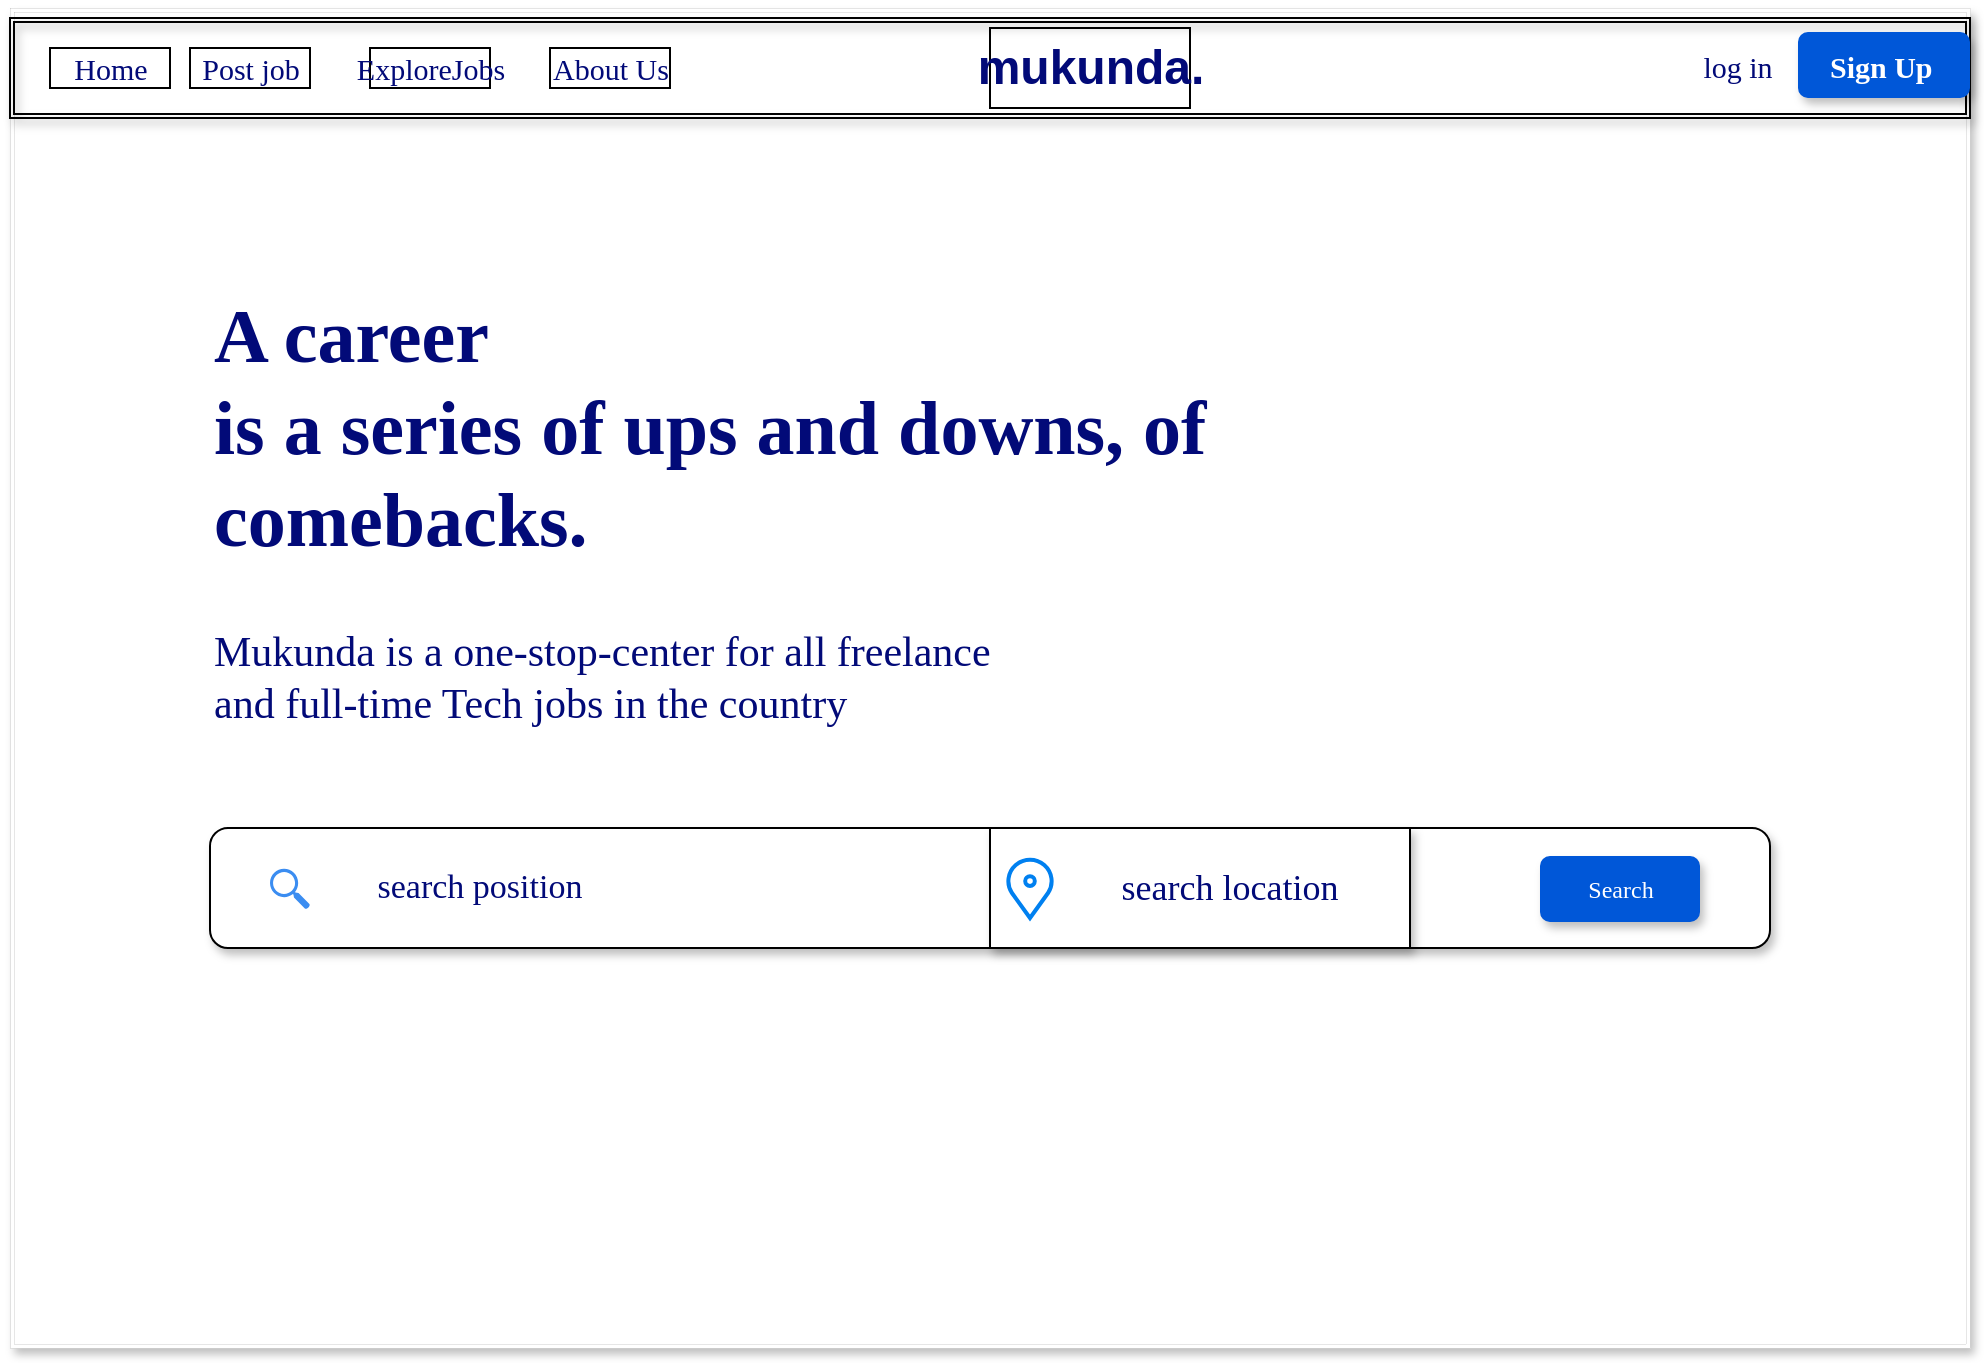 <mxfile>
    <diagram id="pzoCALew4R6Ci7tLglYs" name="Page-1">
        <mxGraphModel dx="1033" dy="637" grid="1" gridSize="10" guides="1" tooltips="1" connect="1" arrows="1" fold="1" page="1" pageScale="1" pageWidth="850" pageHeight="1100" math="0" shadow="0">
            <root>
                <mxCell id="0"/>
                <mxCell id="1" parent="0"/>
                <mxCell id="5" value="" style="shape=ext;double=1;rounded=0;whiteSpace=wrap;html=1;fillColor=#FFFFFF;strokeColor=#000000;fontColor=#333333;strokeWidth=0;shadow=1;fontFamily=lato;fontSource=https%3A%2F%2Ffonts.googleapis.com%2Fcss%3Ffamily%3Dlato;fontStyle=0;labelBackgroundColor=#46434A;" parent="1" vertex="1">
                    <mxGeometry x="90" width="980" height="670" as="geometry"/>
                </mxCell>
                <mxCell id="7" value="" style="shape=ext;double=1;rounded=0;whiteSpace=wrap;html=1;fillColor=none;shadow=1;strokeWidth=1;fontFamily=lato;fontSource=https%3A%2F%2Ffonts.googleapis.com%2Fcss%3Ffamily%3Dlato;" parent="1" vertex="1">
                    <mxGeometry x="90" y="5" width="980" height="50" as="geometry"/>
                </mxCell>
                <mxCell id="6" value="mukunda." style="text;strokeColor=default;fillColor=none;html=1;fontSize=24;fontStyle=1;verticalAlign=middle;align=center;fontColor=#020A78;" parent="1" vertex="1">
                    <mxGeometry x="580" y="10" width="100" height="40" as="geometry"/>
                </mxCell>
                <mxCell id="8" value="Home" style="text;strokeColor=default;fillColor=none;html=1;fontSize=15;fontStyle=0;verticalAlign=middle;align=center;fontColor=#020A78;fontFamily=Poppins;fontSource=https%3A%2F%2Ffonts.googleapis.com%2Fcss%3Ffamily%3DPoppins;" parent="1" vertex="1">
                    <mxGeometry x="110" y="20" width="60" height="20" as="geometry"/>
                </mxCell>
                <mxCell id="21" value="Post job" style="text;strokeColor=default;fillColor=none;html=1;fontSize=15;fontStyle=0;verticalAlign=middle;align=center;fontColor=#020A78;fontFamily=Poppins;fontSource=https%3A%2F%2Ffonts.googleapis.com%2Fcss%3Ffamily%3DPoppins;" parent="1" vertex="1">
                    <mxGeometry x="180" y="20" width="60" height="20" as="geometry"/>
                </mxCell>
                <mxCell id="22" value="ExploreJobs" style="text;strokeColor=default;fillColor=none;html=1;fontSize=15;fontStyle=0;verticalAlign=middle;align=center;fontColor=#020A78;fontFamily=Poppins;fontSource=https%3A%2F%2Ffonts.googleapis.com%2Fcss%3Ffamily%3DPoppins;" parent="1" vertex="1">
                    <mxGeometry x="270" y="20" width="60" height="20" as="geometry"/>
                </mxCell>
                <mxCell id="23" value="&lt;b&gt;&lt;font style=&quot;font-size: 15px;&quot; data-font-src=&quot;https://fonts.googleapis.com/css?family=Poppins&quot; face=&quot;Poppins&quot;&gt;Sign Up&amp;nbsp;&lt;/font&gt;&lt;/b&gt;" style="rounded=1;fillColor=#0057D8;align=center;strokeColor=none;html=1;fontColor=#ffffff;fontSize=12;sketch=0;shadow=1;strokeWidth=1;fontFamily=lato;fontSource=https%3A%2F%2Ffonts.googleapis.com%2Fcss%3Ffamily%3Dlato;" parent="1" vertex="1">
                    <mxGeometry x="984" y="12" width="86" height="33" as="geometry"/>
                </mxCell>
                <mxCell id="25" value="log in" style="text;html=1;strokeColor=none;fillColor=none;align=center;verticalAlign=middle;whiteSpace=wrap;rounded=0;shadow=1;sketch=0;strokeWidth=1;fontFamily=Poppins;fontSource=https%3A%2F%2Ffonts.googleapis.com%2Fcss%3Ffamily%3DPoppins;fontSize=15;fontColor=#020A78;backgroundOutline=1;" parent="1" vertex="1">
                    <mxGeometry x="924" y="13.5" width="60" height="30" as="geometry"/>
                </mxCell>
                <mxCell id="26" value="About Us" style="text;strokeColor=default;fillColor=none;html=1;fontSize=15;fontStyle=0;verticalAlign=middle;align=center;fontColor=#020A78;fontFamily=Poppins;fontSource=https%3A%2F%2Ffonts.googleapis.com%2Fcss%3Ffamily%3DPoppins;" parent="1" vertex="1">
                    <mxGeometry x="360" y="20" width="60" height="20" as="geometry"/>
                </mxCell>
                <mxCell id="30" value="A career &#10;is a series of ups and downs, of &#10;comebacks." style="text;strokeColor=none;fillColor=none;align=left;verticalAlign=middle;rounded=0;shadow=1;sketch=0;strokeWidth=1;fontFamily=Poppins;fontSource=https%3A%2F%2Ffonts.googleapis.com%2Fcss%3Ffamily%3DPoppins;fontSize=38;fontColor=#020A78;fontStyle=1" parent="1" vertex="1">
                    <mxGeometry x="190" y="140" width="550" height="130" as="geometry"/>
                </mxCell>
                <mxCell id="33" value="Mukunda is a one-stop-center for all freelance &lt;br style=&quot;font-size: 21px;&quot;&gt;and full-time Tech jobs in the country" style="text;strokeColor=none;fillColor=none;html=1;fontSize=21;fontStyle=0;verticalAlign=middle;align=left;rounded=1;shadow=1;labelBackgroundColor=none;sketch=0;strokeWidth=1;fontFamily=Poppins;fontSource=https%3A%2F%2Ffonts.googleapis.com%2Fcss%3Ffamily%3DPoppins;fontColor=#020A78;" parent="1" vertex="1">
                    <mxGeometry x="190" y="300" width="620" height="70" as="geometry"/>
                </mxCell>
                <mxCell id="35" value="" style="rounded=1;whiteSpace=wrap;html=1;shadow=1;labelBackgroundColor=none;sketch=0;strokeColor=#000000;strokeWidth=1;fontFamily=Poppins;fontSource=https%3A%2F%2Ffonts.googleapis.com%2Fcss%3Ffamily%3DPoppins;fontSize=21;fontColor=#020A78;fillColor=#FFFFFF;" parent="1" vertex="1">
                    <mxGeometry x="190" y="410" width="780" height="60" as="geometry"/>
                </mxCell>
                <mxCell id="38" value="search position" style="text;html=1;strokeColor=none;fillColor=none;align=center;verticalAlign=middle;whiteSpace=wrap;rounded=0;shadow=1;labelBackgroundColor=none;sketch=0;strokeWidth=1;fontFamily=Poppins;fontSource=https%3A%2F%2Ffonts.googleapis.com%2Fcss%3Ffamily%3DPoppins;fontSize=17;fontColor=#020A78;" parent="1" vertex="1">
                    <mxGeometry x="240" y="425" width="170" height="30" as="geometry"/>
                </mxCell>
                <mxCell id="39" value="" style="rounded=0;whiteSpace=wrap;html=1;shadow=1;labelBackgroundColor=none;sketch=0;strokeColor=#000000;strokeWidth=1;fontFamily=Poppins;fontSource=https%3A%2F%2Ffonts.googleapis.com%2Fcss%3Ffamily%3DPoppins;fontSize=21;fontColor=#020A78;fillColor=#FFFFFF;" parent="1" vertex="1">
                    <mxGeometry x="580" y="410" width="210" height="60" as="geometry"/>
                </mxCell>
                <mxCell id="40" value="search location" style="text;html=1;strokeColor=none;fillColor=none;align=center;verticalAlign=middle;whiteSpace=wrap;rounded=0;shadow=1;labelBackgroundColor=none;sketch=0;strokeWidth=1;fontFamily=Poppins;fontSource=https%3A%2F%2Ffonts.googleapis.com%2Fcss%3Ffamily%3DPoppins;fontSize=18;fontColor=#020A78;" parent="1" vertex="1">
                    <mxGeometry x="610" y="425" width="180" height="30" as="geometry"/>
                </mxCell>
                <mxCell id="41" value="" style="html=1;verticalLabelPosition=bottom;align=center;labelBackgroundColor=#ffffff;verticalAlign=top;strokeWidth=2;strokeColor=#0080F0;shadow=0;dashed=0;shape=mxgraph.ios7.icons.location;rounded=1;sketch=0;fontFamily=Poppins;fontSource=https%3A%2F%2Ffonts.googleapis.com%2Fcss%3Ffamily%3DPoppins;fontSize=21;fontColor=#020A78;fillColor=#FFFFFF;" parent="1" vertex="1">
                    <mxGeometry x="588" y="425" width="24" height="30" as="geometry"/>
                </mxCell>
                <mxCell id="42" value="Search" style="rounded=1;fillColor=#0057D8;align=center;strokeColor=none;html=1;fontColor=#ffffff;fontSize=12;sketch=0;shadow=1;labelBackgroundColor=none;strokeWidth=1;fontFamily=Poppins;fontSource=https%3A%2F%2Ffonts.googleapis.com%2Fcss%3Ffamily%3DPoppins;" parent="1" vertex="1">
                    <mxGeometry x="855" y="424" width="80" height="33" as="geometry"/>
                </mxCell>
                <mxCell id="34" value="" style="sketch=0;html=1;aspect=fixed;strokeColor=none;shadow=0;align=center;verticalAlign=top;fillColor=#3B8DF1;shape=mxgraph.gcp2.search;rounded=1;labelBackgroundColor=none;strokeWidth=1;fontFamily=Poppins;fontSource=https%3A%2F%2Ffonts.googleapis.com%2Fcss%3Ffamily%3DPoppins;fontSize=21;fontColor=#020A78;" parent="1" vertex="1">
                    <mxGeometry x="220" y="430.4" width="20" height="20.2" as="geometry"/>
                </mxCell>
            </root>
        </mxGraphModel>
    </diagram>
</mxfile>